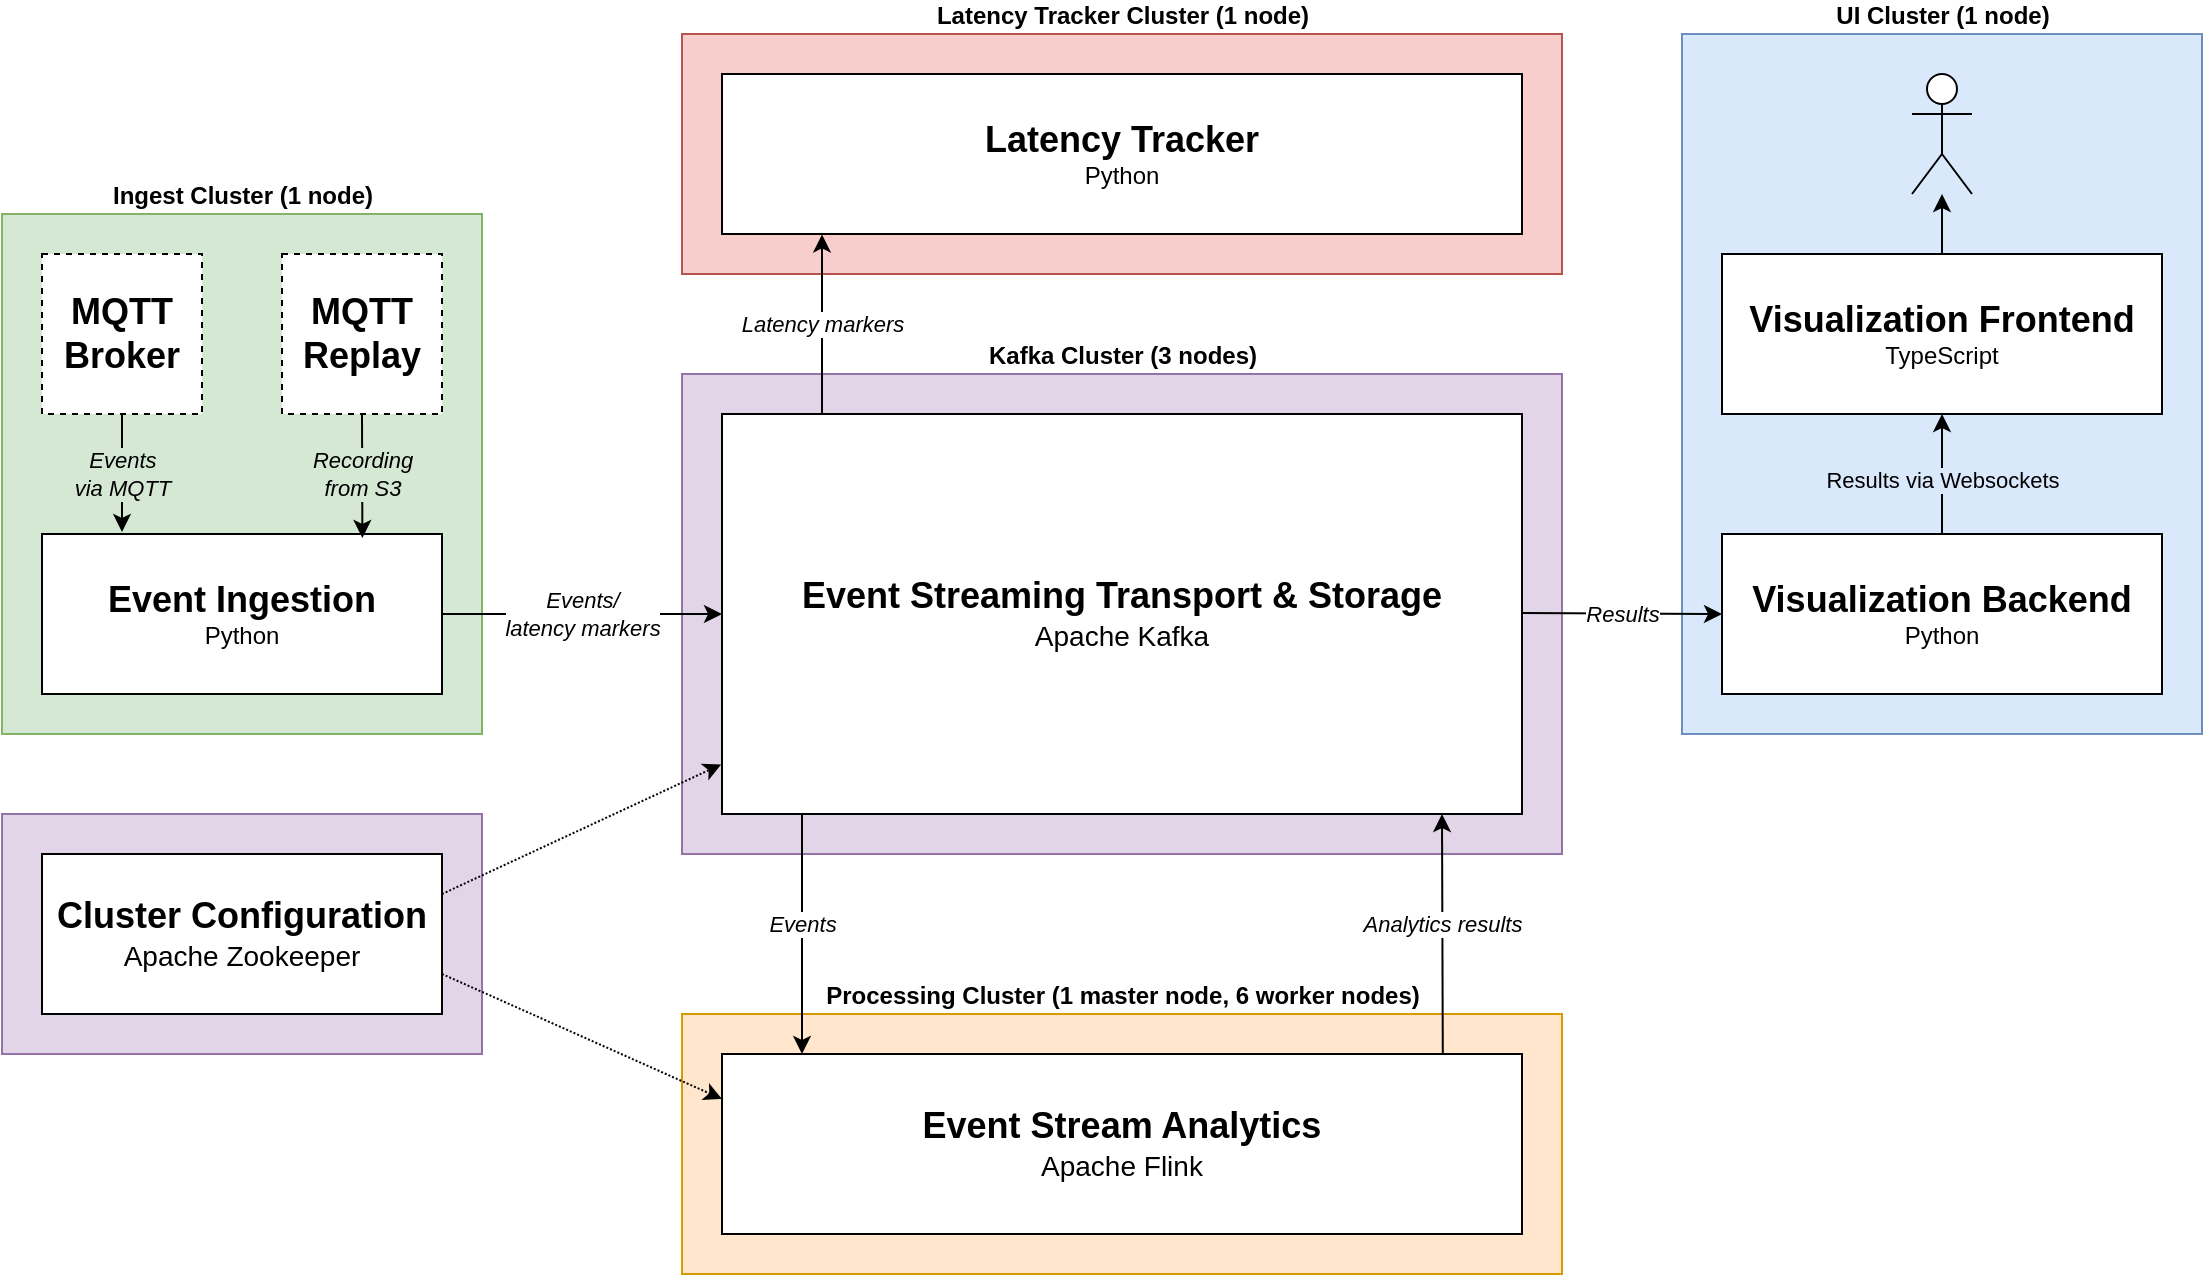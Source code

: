 <mxfile version="13.6.4" type="google" pages="2"><diagram id="56gFyqBeerkp-N22XBNA" name="System"><mxGraphModel dx="1216" dy="620" grid="1" gridSize="10" guides="1" tooltips="1" connect="1" arrows="1" fold="1" page="1" pageScale="1" pageWidth="1169" pageHeight="827" math="0" shadow="0"><root><mxCell id="0"/><mxCell id="1" parent="0"/><mxCell id="yGaEETbk05U9NYaOKMDf-1" value="&lt;b&gt;Kafka Cluster (3 nodes)&lt;/b&gt;" style="verticalLabelPosition=top;verticalAlign=bottom;html=1;shape=mxgraph.basic.rect;fillColor2=none;strokeWidth=1;size=20;indent=5;fillColor=#e1d5e7;strokeColor=#9673a6;labelPosition=center;align=center;horizontal=1;" parent="1" vertex="1"><mxGeometry x="380" y="270" width="440" height="240" as="geometry"/></mxCell><mxCell id="hb0Rn_Btg4nX1eKowaMJ-3" value="&lt;b&gt;Latency Tracker Cluster (1 node)&lt;/b&gt;" style="verticalLabelPosition=top;verticalAlign=bottom;html=1;shape=mxgraph.basic.rect;fillColor2=none;strokeWidth=1;size=20;indent=5;fillColor=#f8cecc;strokeColor=#b85450;labelPosition=center;align=center;horizontal=1;" parent="1" vertex="1"><mxGeometry x="380" y="100" width="440" height="120" as="geometry"/></mxCell><mxCell id="aST1spBYzqUz0P-IT-Ww-16" value="" style="verticalLabelPosition=top;verticalAlign=bottom;html=1;shape=mxgraph.basic.rect;fillColor2=none;strokeWidth=1;size=20;indent=5;fillColor=#e1d5e7;strokeColor=#9673a6;labelPosition=center;align=center;horizontal=1;" parent="1" vertex="1"><mxGeometry x="40" y="490" width="240" height="120" as="geometry"/></mxCell><mxCell id="aST1spBYzqUz0P-IT-Ww-10" value="&lt;b&gt;Processing Cluster (1 master node, 6 worker nodes)&lt;/b&gt;" style="verticalLabelPosition=top;verticalAlign=bottom;html=1;shape=mxgraph.basic.rect;fillColor2=none;strokeWidth=1;size=20;indent=5;fillColor=#ffe6cc;strokeColor=#d79b00;labelPosition=center;align=center;horizontal=1;" parent="1" vertex="1"><mxGeometry x="380" y="590" width="440" height="130" as="geometry"/></mxCell><mxCell id="aST1spBYzqUz0P-IT-Ww-9" value="&lt;b&gt;Ingest Cluster (1 node)&lt;/b&gt;" style="verticalLabelPosition=top;verticalAlign=bottom;html=1;shape=mxgraph.basic.rect;fillColor2=none;strokeWidth=1;size=20;indent=5;fillColor=#d5e8d4;strokeColor=#82b366;labelPosition=center;align=center;horizontal=1;" parent="1" vertex="1"><mxGeometry x="40" y="190" width="240" height="260" as="geometry"/></mxCell><mxCell id="aST1spBYzqUz0P-IT-Ww-5" value="&lt;b&gt;UI Cluster (1 node)&lt;/b&gt;" style="verticalLabelPosition=top;verticalAlign=bottom;html=1;shape=mxgraph.basic.rect;fillColor2=none;strokeWidth=1;size=20;indent=5;fillColor=#dae8fc;strokeColor=#6c8ebf;labelPosition=center;align=center;horizontal=1;" parent="1" vertex="1"><mxGeometry x="880" y="100" width="260" height="350" as="geometry"/></mxCell><mxCell id="TZCDaLJ8oj4SP5Y7bymi-2" value="&lt;font&gt;&lt;span style=&quot;font-weight: bold ; font-size: 18px&quot;&gt;Event Streaming Transport &amp;amp; Storage&lt;/span&gt;&lt;br&gt;&lt;font style=&quot;font-size: 14px&quot;&gt;Apache Kafka&lt;/font&gt;&lt;br&gt;&lt;/font&gt;" style="rounded=0;whiteSpace=wrap;html=1;" parent="1" vertex="1"><mxGeometry x="400" y="290" width="400" height="200" as="geometry"/></mxCell><mxCell id="TZCDaLJ8oj4SP5Y7bymi-3" value="&lt;font&gt;&lt;span style=&quot;font-weight: bold ; font-size: 18px&quot;&gt;Event Stream Analytics&lt;/span&gt;&lt;br&gt;&lt;font style=&quot;font-size: 14px&quot;&gt;Apache Flink&lt;/font&gt;&lt;br&gt;&lt;/font&gt;" style="rounded=0;whiteSpace=wrap;html=1;" parent="1" vertex="1"><mxGeometry x="400" y="610" width="400" height="90" as="geometry"/></mxCell><mxCell id="TZCDaLJ8oj4SP5Y7bymi-4" value="&lt;i&gt;Events&lt;/i&gt;" style="endArrow=classic;html=1;labelBackgroundColor=#FFFFFF;entryX=0.1;entryY=0;entryDx=0;entryDy=0;entryPerimeter=0;" parent="1" target="TZCDaLJ8oj4SP5Y7bymi-3" edge="1"><mxGeometry x="-0.091" width="50" height="50" relative="1" as="geometry"><mxPoint x="440" y="490" as="sourcePoint"/><mxPoint x="440" y="570" as="targetPoint"/><mxPoint as="offset"/></mxGeometry></mxCell><mxCell id="TZCDaLJ8oj4SP5Y7bymi-5" value="&lt;i&gt;Analytics results&lt;/i&gt;" style="endArrow=classic;html=1;labelBackgroundColor=#FFFFFF;exitX=0.901;exitY=0;exitDx=0;exitDy=0;exitPerimeter=0;" parent="1" source="TZCDaLJ8oj4SP5Y7bymi-3" edge="1"><mxGeometry x="0.091" width="50" height="50" relative="1" as="geometry"><mxPoint x="760" y="570" as="sourcePoint"/><mxPoint x="760" y="490" as="targetPoint"/><mxPoint as="offset"/></mxGeometry></mxCell><mxCell id="TZCDaLJ8oj4SP5Y7bymi-7" value="&lt;font&gt;&lt;span style=&quot;font-weight: bold ; font-size: 18px&quot;&gt;Event Ingestion&lt;/span&gt;&lt;br&gt;Python&lt;br&gt;&lt;/font&gt;" style="rounded=0;whiteSpace=wrap;html=1;" parent="1" vertex="1"><mxGeometry x="60" y="350" width="200" height="80" as="geometry"/></mxCell><mxCell id="TZCDaLJ8oj4SP5Y7bymi-9" value="&lt;font&gt;&lt;span style=&quot;font-weight: bold ; font-size: 18px&quot;&gt;MQTT Broker&lt;/span&gt;&lt;br&gt;&lt;/font&gt;" style="rounded=0;whiteSpace=wrap;html=1;dashed=1;" parent="1" vertex="1"><mxGeometry x="60" y="210" width="80" height="80" as="geometry"/></mxCell><mxCell id="TZCDaLJ8oj4SP5Y7bymi-10" value="&lt;i&gt;Events&lt;br&gt;via MQTT&lt;br&gt;&lt;/i&gt;" style="endArrow=classic;html=1;exitX=0.5;exitY=1;exitDx=0;exitDy=0;labelBackgroundColor=#D5E8D4;" parent="1" source="TZCDaLJ8oj4SP5Y7bymi-9" edge="1"><mxGeometry x="0.017" width="50" height="50" relative="1" as="geometry"><mxPoint x="-10" y="320.29" as="sourcePoint"/><mxPoint x="100" y="349" as="targetPoint"/><mxPoint as="offset"/></mxGeometry></mxCell><mxCell id="TZCDaLJ8oj4SP5Y7bymi-15" value="&lt;i&gt;Events/&lt;br&gt;latency markers&lt;br&gt;&lt;/i&gt;" style="endArrow=classic;html=1;entryX=0;entryY=0.5;entryDx=0;entryDy=0;" parent="1" target="TZCDaLJ8oj4SP5Y7bymi-2" edge="1"><mxGeometry width="50" height="50" relative="1" as="geometry"><mxPoint x="260" y="390" as="sourcePoint"/><mxPoint x="360" y="389.71" as="targetPoint"/></mxGeometry></mxCell><mxCell id="TZCDaLJ8oj4SP5Y7bymi-16" value="&lt;font&gt;&lt;span style=&quot;font-weight: bold ; font-size: 18px&quot;&gt;MQTT Replay&lt;/span&gt;&lt;br&gt;&lt;/font&gt;" style="rounded=0;whiteSpace=wrap;html=1;dashed=1;" parent="1" vertex="1"><mxGeometry x="180" y="210" width="80" height="80" as="geometry"/></mxCell><mxCell id="TZCDaLJ8oj4SP5Y7bymi-17" value="&lt;i&gt;Recording&lt;br&gt;from S3&lt;br&gt;&lt;/i&gt;" style="endArrow=classic;html=1;entryX=0.801;entryY=0.025;entryDx=0;entryDy=0;exitX=0.5;exitY=1;exitDx=0;exitDy=0;entryPerimeter=0;labelBackgroundColor=#D5E8D4;" parent="1" source="TZCDaLJ8oj4SP5Y7bymi-16" target="TZCDaLJ8oj4SP5Y7bymi-7" edge="1"><mxGeometry x="-0.032" width="50" height="50" relative="1" as="geometry"><mxPoint x="-40" y="450" as="sourcePoint"/><mxPoint x="60" y="449.71" as="targetPoint"/><mxPoint as="offset"/></mxGeometry></mxCell><mxCell id="TZCDaLJ8oj4SP5Y7bymi-18" value="&lt;font&gt;&lt;span style=&quot;font-weight: bold ; font-size: 18px&quot;&gt;Visualization Backend&lt;/span&gt;&lt;br&gt;Python&lt;br&gt;&lt;/font&gt;" style="rounded=0;whiteSpace=wrap;html=1;" parent="1" vertex="1"><mxGeometry x="900" y="350" width="220" height="80" as="geometry"/></mxCell><mxCell id="TZCDaLJ8oj4SP5Y7bymi-19" value="&lt;i&gt;Results&lt;/i&gt;" style="endArrow=classic;html=1;exitX=1;exitY=0.5;exitDx=0;exitDy=0;entryX=0;entryY=0.5;entryDx=0;entryDy=0;" parent="1" target="TZCDaLJ8oj4SP5Y7bymi-18" edge="1"><mxGeometry width="50" height="50" relative="1" as="geometry"><mxPoint x="800" y="389.5" as="sourcePoint"/><mxPoint x="920" y="389.5" as="targetPoint"/></mxGeometry></mxCell><mxCell id="TZCDaLJ8oj4SP5Y7bymi-20" value="&lt;font&gt;&lt;span style=&quot;font-size: 18px ; font-weight: 700&quot;&gt;Visualization&lt;/span&gt;&lt;span style=&quot;font-weight: bold ; font-size: 18px&quot;&gt;&amp;nbsp;Frontend&lt;/span&gt;&lt;br&gt;TypeScript&lt;br&gt;&lt;/font&gt;" style="rounded=0;whiteSpace=wrap;html=1;" parent="1" vertex="1"><mxGeometry x="900" y="210" width="220" height="80" as="geometry"/></mxCell><mxCell id="TZCDaLJ8oj4SP5Y7bymi-22" value="" style="endArrow=classic;html=1;exitX=0.5;exitY=0;exitDx=0;exitDy=0;" parent="1" source="TZCDaLJ8oj4SP5Y7bymi-18" target="TZCDaLJ8oj4SP5Y7bymi-20" edge="1"><mxGeometry width="50" height="50" relative="1" as="geometry"><mxPoint x="1220" y="340" as="sourcePoint"/><mxPoint x="1270" y="290" as="targetPoint"/></mxGeometry></mxCell><mxCell id="TZCDaLJ8oj4SP5Y7bymi-23" value="Results via Websockets" style="edgeLabel;html=1;align=center;verticalAlign=middle;resizable=0;points=[];labelBackgroundColor=#DAE8FC;" parent="TZCDaLJ8oj4SP5Y7bymi-22" vertex="1" connectable="0"><mxGeometry x="0.24" y="2" relative="1" as="geometry"><mxPoint x="2" y="10" as="offset"/></mxGeometry></mxCell><mxCell id="TZCDaLJ8oj4SP5Y7bymi-24" value="" style="shape=umlActor;verticalLabelPosition=bottom;labelBackgroundColor=#ffffff;verticalAlign=top;html=1;outlineConnect=0;" parent="1" vertex="1"><mxGeometry x="995" y="120" width="30" height="60" as="geometry"/></mxCell><mxCell id="TZCDaLJ8oj4SP5Y7bymi-25" value="" style="endArrow=classic;html=1;exitX=0.5;exitY=0;exitDx=0;exitDy=0;" parent="1" source="TZCDaLJ8oj4SP5Y7bymi-20" target="TZCDaLJ8oj4SP5Y7bymi-24" edge="1"><mxGeometry width="50" height="50" relative="1" as="geometry"><mxPoint x="1010" y="150" as="sourcePoint"/><mxPoint x="1060" y="100" as="targetPoint"/></mxGeometry></mxCell><mxCell id="aST1spBYzqUz0P-IT-Ww-1" value="&lt;font&gt;&lt;span style=&quot;font-weight: bold ; font-size: 18px&quot;&gt;Cluster Configuration&lt;/span&gt;&lt;br&gt;&lt;font style=&quot;font-size: 14px&quot;&gt;Apache Zookeeper&lt;/font&gt;&lt;br&gt;&lt;/font&gt;" style="rounded=0;whiteSpace=wrap;html=1;" parent="1" vertex="1"><mxGeometry x="60" y="510" width="200" height="80" as="geometry"/></mxCell><mxCell id="aST1spBYzqUz0P-IT-Ww-2" value="" style="endArrow=classic;html=1;entryX=0;entryY=0.25;entryDx=0;entryDy=0;exitX=1;exitY=0.75;exitDx=0;exitDy=0;dashed=1;dashPattern=1 1;" parent="1" source="aST1spBYzqUz0P-IT-Ww-1" target="TZCDaLJ8oj4SP5Y7bymi-3" edge="1"><mxGeometry width="50" height="50" relative="1" as="geometry"><mxPoint x="930" y="680" as="sourcePoint"/><mxPoint x="980" y="630" as="targetPoint"/></mxGeometry></mxCell><mxCell id="aST1spBYzqUz0P-IT-Ww-3" value="" style="endArrow=classic;html=1;entryX=-0.001;entryY=0.876;entryDx=0;entryDy=0;exitX=1;exitY=0.25;exitDx=0;exitDy=0;entryPerimeter=0;dashed=1;dashPattern=1 1;" parent="1" source="aST1spBYzqUz0P-IT-Ww-1" target="TZCDaLJ8oj4SP5Y7bymi-2" edge="1"><mxGeometry width="50" height="50" relative="1" as="geometry"><mxPoint x="890" y="560" as="sourcePoint"/><mxPoint x="810" y="602.5" as="targetPoint"/></mxGeometry></mxCell><mxCell id="hb0Rn_Btg4nX1eKowaMJ-1" value="&lt;font&gt;&lt;span style=&quot;font-weight: bold ; font-size: 18px&quot;&gt;Latency Tracker&lt;/span&gt;&lt;br&gt;Python&lt;br&gt;&lt;/font&gt;" style="rounded=0;whiteSpace=wrap;html=1;" parent="1" vertex="1"><mxGeometry x="400" y="120" width="400" height="80" as="geometry"/></mxCell><mxCell id="hb0Rn_Btg4nX1eKowaMJ-2" value="&lt;i&gt;Latency markers&lt;/i&gt;" style="endArrow=classic;html=1;labelBackgroundColor=#FFFFFF;entryX=0.125;entryY=1.003;entryDx=0;entryDy=0;entryPerimeter=0;" parent="1" target="hb0Rn_Btg4nX1eKowaMJ-1" edge="1"><mxGeometry width="50" height="50" relative="1" as="geometry"><mxPoint x="450" y="290" as="sourcePoint"/><mxPoint x="450" y="240" as="targetPoint"/></mxGeometry></mxCell></root></mxGraphModel></diagram><diagram id="JrSHvMpE2YjryABFjRX_" name="Latency Tracking"><mxGraphModel dx="1216" dy="620" grid="0" gridSize="10" guides="1" tooltips="1" connect="0" arrows="0" fold="1" page="1" pageScale="1" pageWidth="1169" pageHeight="827" math="0" shadow="0"><root><mxCell id="a39uau0vGSapURswy9-U-0"/><mxCell id="a39uau0vGSapURswy9-U-1" parent="a39uau0vGSapURswy9-U-0"/><mxCell id="eKMAkQiBzMO0EM69b5sz-2" value="&lt;font&gt;&lt;span style=&quot;font-size: 18px&quot;&gt;&lt;b&gt;Flink&lt;/b&gt;&lt;/span&gt;&lt;br&gt;&lt;/font&gt;" style="rounded=0;whiteSpace=wrap;html=1;verticalAlign=top;movable=1;resizable=1;rotatable=1;deletable=1;editable=1;connectable=1;container=0;" parent="a39uau0vGSapURswy9-U-1" vertex="1"><mxGeometry x="600" y="200" width="120" height="160" as="geometry"/></mxCell><mxCell id="eKMAkQiBzMO0EM69b5sz-0" value="&lt;font&gt;&lt;span style=&quot;font-size: 18px&quot;&gt;&lt;b&gt;Kafka&lt;br&gt;&lt;/b&gt;&lt;/span&gt;input.*&lt;br&gt;&lt;/font&gt;" style="rounded=0;whiteSpace=wrap;html=1;verticalAlign=top;movable=1;resizable=1;rotatable=1;deletable=1;editable=1;connectable=1;" parent="a39uau0vGSapURswy9-U-1" vertex="1"><mxGeometry x="400" y="200" width="120" height="160" as="geometry"/></mxCell><mxCell id="eKMAkQiBzMO0EM69b5sz-1" value="&lt;font&gt;&lt;span style=&quot;font-size: 18px&quot;&gt;&lt;b&gt;Kafka&lt;br&gt;&lt;/b&gt;&lt;/span&gt;analytics.*&lt;br&gt;&lt;/font&gt;" style="rounded=0;whiteSpace=wrap;html=1;verticalAlign=top;movable=1;resizable=1;rotatable=1;deletable=1;editable=1;connectable=1;" parent="a39uau0vGSapURswy9-U-1" vertex="1"><mxGeometry x="800" y="200" width="120" height="160" as="geometry"/></mxCell><mxCell id="eKMAkQiBzMO0EM69b5sz-3" value="&lt;font&gt;&lt;span style=&quot;font-size: 18px ; font-weight: 700&quot;&gt;Visualization&lt;/span&gt;&lt;br&gt;&lt;/font&gt;" style="rounded=0;whiteSpace=wrap;html=1;verticalAlign=top;movable=1;resizable=1;rotatable=1;deletable=1;editable=1;connectable=1;" parent="a39uau0vGSapURswy9-U-1" vertex="1"><mxGeometry x="1000" y="200" width="120" height="160" as="geometry"/></mxCell><mxCell id="eKMAkQiBzMO0EM69b5sz-4" value="&lt;font&gt;&lt;span style=&quot;font-size: 18px&quot;&gt;&lt;b&gt;Ingestion&lt;/b&gt;&lt;/span&gt;&lt;br&gt;&lt;/font&gt;" style="rounded=0;whiteSpace=wrap;html=1;verticalAlign=top;movable=1;resizable=1;rotatable=1;deletable=1;editable=1;connectable=1;" parent="a39uau0vGSapURswy9-U-1" vertex="1"><mxGeometry x="200" y="200" width="120" height="160" as="geometry"/></mxCell><mxCell id="yFuzT-_XlmYGuGJcPaCf-0" value="&lt;font&gt;&lt;span style=&quot;font-weight: bold ; font-size: 18px&quot;&gt;MQTT&lt;/span&gt;&lt;br&gt;&lt;/font&gt;" style="rounded=0;whiteSpace=wrap;html=1;dashed=1;movable=1;resizable=1;rotatable=1;deletable=1;editable=1;connectable=1;" parent="a39uau0vGSapURswy9-U-1" vertex="1"><mxGeometry x="40" y="200" width="80" height="40" as="geometry"/></mxCell><mxCell id="OiDM2v0WLvYSojOYxZT6-0" value="" style="endArrow=classic;html=1;exitX=1;exitY=0.5;exitDx=0;exitDy=0;entryX=0;entryY=0.25;entryDx=0;entryDy=0;movable=1;resizable=1;rotatable=1;deletable=1;editable=1;connectable=1;" parent="a39uau0vGSapURswy9-U-1" edge="1"><mxGeometry width="50" height="50" relative="1" as="geometry"><mxPoint x="120" y="220" as="sourcePoint"/><mxPoint x="200" y="220" as="targetPoint"/></mxGeometry></mxCell><mxCell id="OiDM2v0WLvYSojOYxZT6-1" value="" style="endArrow=classic;html=1;exitX=1;exitY=0.5;exitDx=0;exitDy=0;entryX=0;entryY=0.5;entryDx=0;entryDy=0;movable=1;resizable=1;rotatable=1;deletable=1;editable=1;connectable=1;" parent="a39uau0vGSapURswy9-U-1" edge="1"><mxGeometry width="50" height="50" relative="1" as="geometry"><mxPoint x="320.0" y="220.0" as="sourcePoint"/><mxPoint x="400" y="220.0" as="targetPoint"/></mxGeometry></mxCell><mxCell id="OiDM2v0WLvYSojOYxZT6-2" value="" style="endArrow=classic;html=1;exitX=1;exitY=0.5;exitDx=0;exitDy=0;entryX=0;entryY=0.5;entryDx=0;entryDy=0;movable=1;resizable=1;rotatable=1;deletable=1;editable=1;connectable=1;" parent="a39uau0vGSapURswy9-U-1" edge="1"><mxGeometry width="50" height="50" relative="1" as="geometry"><mxPoint x="520.0" y="220.0" as="sourcePoint"/><mxPoint x="600" y="220.0" as="targetPoint"/></mxGeometry></mxCell><mxCell id="OiDM2v0WLvYSojOYxZT6-3" value="" style="endArrow=classic;html=1;exitX=1;exitY=0.5;exitDx=0;exitDy=0;entryX=0;entryY=0.5;entryDx=0;entryDy=0;movable=1;resizable=1;rotatable=1;deletable=1;editable=1;connectable=1;" parent="a39uau0vGSapURswy9-U-1" edge="1"><mxGeometry width="50" height="50" relative="1" as="geometry"><mxPoint x="720.0" y="220.0" as="sourcePoint"/><mxPoint x="800" y="220.0" as="targetPoint"/></mxGeometry></mxCell><mxCell id="OiDM2v0WLvYSojOYxZT6-4" value="" style="endArrow=classic;html=1;exitX=1;exitY=0.5;exitDx=0;exitDy=0;entryX=0;entryY=0.5;entryDx=0;entryDy=0;movable=1;resizable=1;rotatable=1;deletable=1;editable=1;connectable=1;" parent="a39uau0vGSapURswy9-U-1" edge="1"><mxGeometry width="50" height="50" relative="1" as="geometry"><mxPoint x="920.0" y="220.0" as="sourcePoint"/><mxPoint x="1000" y="220.0" as="targetPoint"/></mxGeometry></mxCell><mxCell id="OiDM2v0WLvYSojOYxZT6-5" value="" style="endArrow=none;html=1;endFill=0;movable=1;resizable=1;rotatable=1;deletable=1;editable=1;connectable=1;" parent="a39uau0vGSapURswy9-U-1" edge="1"><mxGeometry width="50" height="50" relative="1" as="geometry"><mxPoint x="40" y="391" as="sourcePoint"/><mxPoint x="100" y="391" as="targetPoint"/></mxGeometry></mxCell><mxCell id="OiDM2v0WLvYSojOYxZT6-6" value="&lt;font style=&quot;font-size: 14px&quot;&gt;Regular event flow&lt;/font&gt;" style="text;html=1;strokeColor=none;fillColor=none;align=left;verticalAlign=middle;whiteSpace=wrap;rounded=0;movable=1;resizable=1;rotatable=1;deletable=1;editable=1;connectable=1;" parent="a39uau0vGSapURswy9-U-1" vertex="1"><mxGeometry x="120" y="381" width="130" height="20" as="geometry"/></mxCell><mxCell id="OiDM2v0WLvYSojOYxZT6-7" value="&lt;font&gt;&lt;span style=&quot;font-size: 18px&quot;&gt;&lt;b&gt;Latency Tracker&lt;/b&gt;&lt;/span&gt;&lt;br&gt;&lt;/font&gt;" style="rounded=0;whiteSpace=wrap;html=1;dashed=1;movable=1;resizable=1;rotatable=1;deletable=1;editable=1;connectable=1;" parent="a39uau0vGSapURswy9-U-1" vertex="1"><mxGeometry x="400" y="440" width="520" height="80" as="geometry"/></mxCell><mxCell id="OiDM2v0WLvYSojOYxZT6-15" value="" style="endArrow=none;html=1;fillColor=#dae8fc;strokeColor=#6c8ebf;endFill=0;movable=1;resizable=1;rotatable=1;deletable=1;editable=1;connectable=1;" parent="a39uau0vGSapURswy9-U-1" edge="1"><mxGeometry width="50" height="50" relative="1" as="geometry"><mxPoint x="40" y="421" as="sourcePoint"/><mxPoint x="100" y="421" as="targetPoint"/></mxGeometry></mxCell><mxCell id="OiDM2v0WLvYSojOYxZT6-16" value="&lt;font style=&quot;font-size: 14px&quot;&gt;End-to-end latency (t&lt;sub&gt;4&lt;/sub&gt;-&lt;/font&gt;&lt;span style=&quot;font-size: 14px&quot;&gt;t&lt;/span&gt;&lt;sub&gt;1&lt;/sub&gt;&lt;span style=&quot;font-size: 14px&quot;&gt;)&lt;/span&gt;" style="text;html=1;strokeColor=none;fillColor=none;align=left;verticalAlign=middle;whiteSpace=wrap;rounded=0;movable=1;resizable=1;rotatable=1;deletable=1;editable=1;connectable=1;" parent="a39uau0vGSapURswy9-U-1" vertex="1"><mxGeometry x="120" y="411" width="197" height="20" as="geometry"/></mxCell><mxCell id="OiDM2v0WLvYSojOYxZT6-17" value="" style="endArrow=none;html=1;fillColor=#d5e8d4;strokeColor=#82b366;endFill=0;movable=1;resizable=1;rotatable=1;deletable=1;editable=1;connectable=1;" parent="a39uau0vGSapURswy9-U-1" edge="1"><mxGeometry width="50" height="50" relative="1" as="geometry"><mxPoint x="40" y="451" as="sourcePoint"/><mxPoint x="100" y="451" as="targetPoint"/></mxGeometry></mxCell><mxCell id="OiDM2v0WLvYSojOYxZT6-18" value="&lt;font style=&quot;font-size: 14px&quot;&gt;Ingestion-to-processing latency&amp;nbsp;&lt;/font&gt;&lt;font style=&quot;font-size: 14px&quot;&gt;(t&lt;sub&gt;2&lt;/sub&gt;-&lt;/font&gt;&lt;span style=&quot;font-size: 14px&quot;&gt;t&lt;/span&gt;&lt;sub&gt;1&lt;/sub&gt;&lt;span style=&quot;font-size: 14px&quot;&gt;)&lt;/span&gt;" style="text;html=1;strokeColor=none;fillColor=none;align=left;verticalAlign=middle;whiteSpace=wrap;rounded=0;movable=1;resizable=1;rotatable=1;deletable=1;editable=1;connectable=1;" parent="a39uau0vGSapURswy9-U-1" vertex="1"><mxGeometry x="120" y="441" width="280" height="20" as="geometry"/></mxCell><mxCell id="OiDM2v0WLvYSojOYxZT6-20" value="" style="endArrow=diamond;html=1;fillColor=#ffe6cc;strokeColor=#d79b00;startArrow=diamond;startFill=1;endFill=1;opacity=50;movable=1;resizable=1;rotatable=1;deletable=1;editable=1;connectable=1;" parent="a39uau0vGSapURswy9-U-1" edge="1"><mxGeometry width="50" height="50" relative="1" as="geometry"><mxPoint x="700" y="320" as="sourcePoint"/><mxPoint x="860" y="460" as="targetPoint"/><Array as="points"><mxPoint x="860" y="320"/><mxPoint x="860" y="388"/></Array></mxGeometry></mxCell><mxCell id="OiDM2v0WLvYSojOYxZT6-23" value="" style="endArrow=none;html=1;fillColor=#f8cecc;strokeColor=#b85450;endFill=0;movable=1;resizable=1;rotatable=1;deletable=1;editable=1;connectable=1;" parent="a39uau0vGSapURswy9-U-1" edge="1"><mxGeometry width="50" height="50" relative="1" as="geometry"><mxPoint x="40" y="481" as="sourcePoint"/><mxPoint x="100" y="481" as="targetPoint"/></mxGeometry></mxCell><mxCell id="OiDM2v0WLvYSojOYxZT6-24" value="&lt;span style=&quot;font-size: 14px&quot;&gt;Processing latency&amp;nbsp;&lt;/span&gt;&lt;font style=&quot;font-size: 14px&quot;&gt;(t&lt;sub&gt;3&lt;/sub&gt;-&lt;/font&gt;&lt;span style=&quot;font-size: 14px&quot;&gt;t&lt;/span&gt;&lt;sub&gt;2&lt;/sub&gt;&lt;span style=&quot;font-size: 14px&quot;&gt;)&lt;/span&gt;" style="text;html=1;strokeColor=none;fillColor=none;align=left;verticalAlign=middle;whiteSpace=wrap;rounded=0;movable=1;resizable=1;rotatable=1;deletable=1;editable=1;connectable=1;" parent="a39uau0vGSapURswy9-U-1" vertex="1"><mxGeometry x="120" y="471" width="270" height="20" as="geometry"/></mxCell><mxCell id="OiDM2v0WLvYSojOYxZT6-28" value="" style="endArrow=classic;html=1;fillColor=#f8cecc;strokeColor=#b85450;startArrow=none;startFill=0;endFill=1;movable=1;resizable=1;rotatable=1;deletable=1;editable=1;connectable=1;" parent="a39uau0vGSapURswy9-U-1" edge="1"><mxGeometry width="50" height="50" relative="1" as="geometry"><mxPoint x="620" y="290" as="sourcePoint"/><mxPoint x="710" y="290.24" as="targetPoint"/></mxGeometry></mxCell><mxCell id="OiDM2v0WLvYSojOYxZT6-31" value="" style="endArrow=none;html=1;fillColor=#ffe6cc;strokeColor=#d79b00;endFill=0;movable=1;resizable=1;rotatable=1;deletable=1;editable=1;connectable=1;" parent="a39uau0vGSapURswy9-U-1" edge="1"><mxGeometry width="50" height="50" relative="1" as="geometry"><mxPoint x="40" y="511" as="sourcePoint"/><mxPoint x="100" y="511" as="targetPoint"/></mxGeometry></mxCell><mxCell id="OiDM2v0WLvYSojOYxZT6-32" value="&lt;span style=&quot;font-size: 14px&quot;&gt;Processing-to-visualization latency&amp;nbsp;&lt;/span&gt;&lt;font style=&quot;font-size: 14px&quot;&gt;(t&lt;sub&gt;4&lt;/sub&gt;-&lt;/font&gt;&lt;span style=&quot;font-size: 14px&quot;&gt;t&lt;/span&gt;&lt;sub&gt;3&lt;/sub&gt;&lt;span style=&quot;font-size: 14px&quot;&gt;)&lt;/span&gt;" style="text;html=1;strokeColor=none;fillColor=none;align=left;verticalAlign=middle;whiteSpace=wrap;rounded=0;movable=1;resizable=1;rotatable=1;deletable=1;editable=1;connectable=1;" parent="a39uau0vGSapURswy9-U-1" vertex="1"><mxGeometry x="120" y="501" width="270" height="20" as="geometry"/></mxCell><mxCell id="zvLVoZhDMiCJTW4Zx-L9-1" value="" style="endArrow=classic;html=1;fillColor=#d5e8d4;strokeColor=#82b366;strokeOpacity=100;fillOpacity=100;movable=1;resizable=1;rotatable=1;deletable=1;editable=1;connectable=1;" parent="a39uau0vGSapURswy9-U-1" edge="1"><mxGeometry width="50" height="50" relative="1" as="geometry"><mxPoint x="300" y="290" as="sourcePoint"/><mxPoint x="620" y="290" as="targetPoint"/></mxGeometry></mxCell><mxCell id="OiDM2v0WLvYSojOYxZT6-12" value="" style="endArrow=diamond;html=1;fillColor=#d5e8d4;strokeColor=#82b366;startArrow=diamond;startFill=1;endFill=1;snapToPoint=0;opacity=50;movable=1;resizable=1;rotatable=1;deletable=1;editable=1;connectable=1;" parent="a39uau0vGSapURswy9-U-1" edge="1"><mxGeometry width="50" height="50" relative="1" as="geometry"><mxPoint x="300" y="320" as="sourcePoint"/><mxPoint x="460" y="460" as="targetPoint"/><Array as="points"><mxPoint x="460" y="320"/></Array></mxGeometry></mxCell><mxCell id="zvLVoZhDMiCJTW4Zx-L9-5" value="" style="endArrow=classic;html=1;fillColor=#dae8fc;strokeColor=#6c8ebf;strokeOpacity=100;fillOpacity=100;startArrow=none;startFill=0;movable=1;resizable=1;rotatable=1;deletable=1;editable=1;connectable=1;" parent="a39uau0vGSapURswy9-U-1" edge="1"><mxGeometry width="50" height="50" relative="1" as="geometry"><mxPoint x="300" y="260" as="sourcePoint"/><mxPoint x="1020" y="260" as="targetPoint"/></mxGeometry></mxCell><mxCell id="zvLVoZhDMiCJTW4Zx-L9-6" value="" style="endArrow=classic;html=1;fillColor=#ffe6cc;strokeColor=#d79b00;strokeOpacity=100;fillOpacity=100;movable=1;resizable=1;rotatable=1;deletable=1;editable=1;connectable=1;" parent="a39uau0vGSapURswy9-U-1" edge="1"><mxGeometry width="50" height="50" relative="1" as="geometry"><mxPoint x="710" y="290.24" as="sourcePoint"/><mxPoint x="1020" y="290" as="targetPoint"/></mxGeometry></mxCell><mxCell id="ZW8NJoK6_Lbj67Z7u1h4-0" value="&lt;font style=&quot;font-size: 14px&quot;&gt;What we can measure&lt;br&gt;&lt;/font&gt;" style="text;html=1;strokeColor=none;fillColor=none;align=left;verticalAlign=middle;whiteSpace=wrap;rounded=0;movable=1;resizable=1;rotatable=1;deletable=1;editable=1;connectable=1;" parent="a39uau0vGSapURswy9-U-1" vertex="1"><mxGeometry x="980" y="461" width="150" height="20" as="geometry"/></mxCell><mxCell id="ZW8NJoK6_Lbj67Z7u1h4-1" value="" style="endArrow=diamond;html=1;endFill=1;startArrow=diamond;startFill=1;opacity=50;movable=1;resizable=1;rotatable=1;deletable=1;editable=1;connectable=1;" parent="a39uau0vGSapURswy9-U-1" edge="1"><mxGeometry width="50" height="50" relative="1" as="geometry"><mxPoint x="930" y="471" as="sourcePoint"/><mxPoint x="970" y="471" as="targetPoint"/><Array as="points"/></mxGeometry></mxCell><mxCell id="ZW8NJoK6_Lbj67Z7u1h4-2" value="" style="endArrow=classic;html=1;endFill=1;startArrow=none;startFill=0;movable=1;resizable=1;rotatable=1;deletable=1;editable=1;connectable=1;" parent="a39uau0vGSapURswy9-U-1" edge="1"><mxGeometry width="50" height="50" relative="1" as="geometry"><mxPoint x="930" y="448" as="sourcePoint"/><mxPoint x="970" y="448" as="targetPoint"/><Array as="points"/></mxGeometry></mxCell><mxCell id="ZW8NJoK6_Lbj67Z7u1h4-3" value="&lt;font style=&quot;font-size: 14px&quot;&gt;What we want to know&lt;/font&gt;" style="text;html=1;strokeColor=none;fillColor=none;align=left;verticalAlign=middle;whiteSpace=wrap;rounded=0;movable=1;resizable=1;rotatable=1;deletable=1;editable=1;connectable=1;" parent="a39uau0vGSapURswy9-U-1" vertex="1"><mxGeometry x="980" y="438" width="150" height="20" as="geometry"/></mxCell><mxCell id="pVBPZN_upXJQVkHSkbbC-0" value="t&lt;sub&gt;1&lt;/sub&gt;" style="text;html=1;strokeColor=none;fillColor=none;align=center;verticalAlign=middle;whiteSpace=wrap;rounded=0;movable=1;resizable=1;rotatable=1;deletable=1;editable=1;connectable=1;" parent="a39uau0vGSapURswy9-U-1" vertex="1"><mxGeometry x="297" y="324" width="15" height="20" as="geometry"/></mxCell><mxCell id="pVBPZN_upXJQVkHSkbbC-1" value="t&lt;sub&gt;2&lt;/sub&gt;" style="text;html=1;strokeColor=none;fillColor=none;align=center;verticalAlign=middle;whiteSpace=wrap;rounded=0;movable=1;resizable=1;rotatable=1;deletable=1;editable=1;connectable=1;" parent="a39uau0vGSapURswy9-U-1" vertex="1"><mxGeometry x="452.5" y="461" width="15" height="20" as="geometry"/></mxCell><mxCell id="pVBPZN_upXJQVkHSkbbC-2" value="t&lt;sub&gt;3&lt;/sub&gt;" style="text;html=1;strokeColor=none;fillColor=none;align=center;verticalAlign=middle;whiteSpace=wrap;rounded=0;movable=1;resizable=1;rotatable=1;deletable=1;editable=1;connectable=1;" parent="a39uau0vGSapURswy9-U-1" vertex="1"><mxGeometry x="697" y="324" width="15" height="20" as="geometry"/></mxCell><mxCell id="pVBPZN_upXJQVkHSkbbC-3" value="t&lt;sub&gt;4&lt;/sub&gt;" style="text;html=1;strokeColor=none;fillColor=none;align=center;verticalAlign=middle;whiteSpace=wrap;rounded=0;movable=1;resizable=1;rotatable=1;deletable=1;editable=1;connectable=1;" parent="a39uau0vGSapURswy9-U-1" vertex="1"><mxGeometry x="852.5" y="461" width="15" height="20" as="geometry"/></mxCell></root></mxGraphModel></diagram></mxfile>